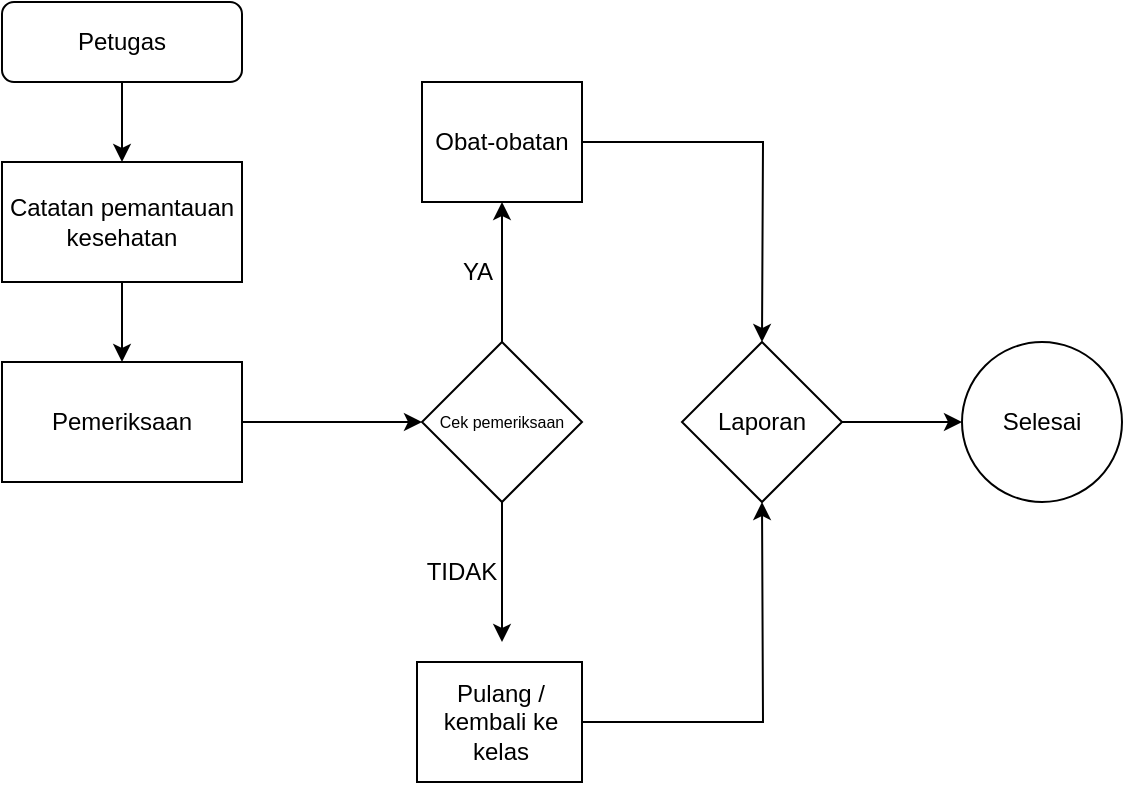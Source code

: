 <mxfile version="24.7.12">
  <diagram id="C5RBs43oDa-KdzZeNtuy" name="Page-1">
    <mxGraphModel dx="730" dy="430" grid="1" gridSize="10" guides="1" tooltips="1" connect="1" arrows="1" fold="1" page="1" pageScale="1" pageWidth="827" pageHeight="1169" math="0" shadow="0">
      <root>
        <mxCell id="WIyWlLk6GJQsqaUBKTNV-0" />
        <mxCell id="WIyWlLk6GJQsqaUBKTNV-1" parent="WIyWlLk6GJQsqaUBKTNV-0" />
        <mxCell id="APgPQnKji_UCCaK_Wg6U-4" value="" style="edgeStyle=orthogonalEdgeStyle;rounded=0;orthogonalLoop=1;jettySize=auto;html=1;" edge="1" parent="WIyWlLk6GJQsqaUBKTNV-1" source="WIyWlLk6GJQsqaUBKTNV-3" target="APgPQnKji_UCCaK_Wg6U-2">
          <mxGeometry relative="1" as="geometry" />
        </mxCell>
        <mxCell id="WIyWlLk6GJQsqaUBKTNV-3" value="Petugas" style="rounded=1;whiteSpace=wrap;html=1;fontSize=12;glass=0;strokeWidth=1;shadow=0;" parent="WIyWlLk6GJQsqaUBKTNV-1" vertex="1">
          <mxGeometry x="160" y="80" width="120" height="40" as="geometry" />
        </mxCell>
        <mxCell id="APgPQnKji_UCCaK_Wg6U-6" value="" style="edgeStyle=orthogonalEdgeStyle;rounded=0;orthogonalLoop=1;jettySize=auto;html=1;" edge="1" parent="WIyWlLk6GJQsqaUBKTNV-1" source="APgPQnKji_UCCaK_Wg6U-2" target="APgPQnKji_UCCaK_Wg6U-5">
          <mxGeometry relative="1" as="geometry" />
        </mxCell>
        <mxCell id="APgPQnKji_UCCaK_Wg6U-2" value="Catatan pemantauan kesehatan" style="rounded=0;whiteSpace=wrap;html=1;" vertex="1" parent="WIyWlLk6GJQsqaUBKTNV-1">
          <mxGeometry x="160" y="160" width="120" height="60" as="geometry" />
        </mxCell>
        <mxCell id="APgPQnKji_UCCaK_Wg6U-8" value="" style="edgeStyle=orthogonalEdgeStyle;rounded=0;orthogonalLoop=1;jettySize=auto;html=1;" edge="1" parent="WIyWlLk6GJQsqaUBKTNV-1" source="APgPQnKji_UCCaK_Wg6U-5" target="APgPQnKji_UCCaK_Wg6U-7">
          <mxGeometry relative="1" as="geometry" />
        </mxCell>
        <mxCell id="APgPQnKji_UCCaK_Wg6U-5" value="Pemeriksaan" style="rounded=0;whiteSpace=wrap;html=1;" vertex="1" parent="WIyWlLk6GJQsqaUBKTNV-1">
          <mxGeometry x="160" y="260" width="120" height="60" as="geometry" />
        </mxCell>
        <mxCell id="APgPQnKji_UCCaK_Wg6U-7" value="Cek pemeriksaan" style="rhombus;whiteSpace=wrap;html=1;rounded=0;fontSize=8;" vertex="1" parent="WIyWlLk6GJQsqaUBKTNV-1">
          <mxGeometry x="370" y="250" width="80" height="80" as="geometry" />
        </mxCell>
        <mxCell id="APgPQnKji_UCCaK_Wg6U-9" value="" style="endArrow=classic;html=1;rounded=0;exitX=0.5;exitY=0;exitDx=0;exitDy=0;entryX=0.5;entryY=1;entryDx=0;entryDy=0;" edge="1" parent="WIyWlLk6GJQsqaUBKTNV-1" source="APgPQnKji_UCCaK_Wg6U-7" target="APgPQnKji_UCCaK_Wg6U-10">
          <mxGeometry width="50" height="50" relative="1" as="geometry">
            <mxPoint x="400" y="230" as="sourcePoint" />
            <mxPoint x="410" y="205" as="targetPoint" />
          </mxGeometry>
        </mxCell>
        <mxCell id="APgPQnKji_UCCaK_Wg6U-16" style="edgeStyle=orthogonalEdgeStyle;rounded=0;orthogonalLoop=1;jettySize=auto;html=1;entryX=0.5;entryY=0;entryDx=0;entryDy=0;" edge="1" parent="WIyWlLk6GJQsqaUBKTNV-1" source="APgPQnKji_UCCaK_Wg6U-10">
          <mxGeometry relative="1" as="geometry">
            <mxPoint x="540" y="250" as="targetPoint" />
          </mxGeometry>
        </mxCell>
        <mxCell id="APgPQnKji_UCCaK_Wg6U-10" value="Obat-obatan" style="rounded=0;whiteSpace=wrap;html=1;" vertex="1" parent="WIyWlLk6GJQsqaUBKTNV-1">
          <mxGeometry x="370" y="120" width="80" height="60" as="geometry" />
        </mxCell>
        <mxCell id="APgPQnKji_UCCaK_Wg6U-11" value="" style="endArrow=classic;html=1;rounded=0;exitX=0.5;exitY=1;exitDx=0;exitDy=0;" edge="1" parent="WIyWlLk6GJQsqaUBKTNV-1" source="APgPQnKji_UCCaK_Wg6U-7">
          <mxGeometry width="50" height="50" relative="1" as="geometry">
            <mxPoint x="390" y="230" as="sourcePoint" />
            <mxPoint x="410" y="400" as="targetPoint" />
          </mxGeometry>
        </mxCell>
        <mxCell id="APgPQnKji_UCCaK_Wg6U-17" style="edgeStyle=orthogonalEdgeStyle;rounded=0;orthogonalLoop=1;jettySize=auto;html=1;entryX=0.5;entryY=1;entryDx=0;entryDy=0;" edge="1" parent="WIyWlLk6GJQsqaUBKTNV-1" source="APgPQnKji_UCCaK_Wg6U-12">
          <mxGeometry relative="1" as="geometry">
            <mxPoint x="540" y="330" as="targetPoint" />
          </mxGeometry>
        </mxCell>
        <mxCell id="APgPQnKji_UCCaK_Wg6U-12" value="Pulang / kembali ke kelas" style="rounded=0;whiteSpace=wrap;html=1;" vertex="1" parent="WIyWlLk6GJQsqaUBKTNV-1">
          <mxGeometry x="367.5" y="410" width="82.5" height="60" as="geometry" />
        </mxCell>
        <mxCell id="APgPQnKji_UCCaK_Wg6U-19" value="" style="edgeStyle=orthogonalEdgeStyle;rounded=0;orthogonalLoop=1;jettySize=auto;html=1;" edge="1" parent="WIyWlLk6GJQsqaUBKTNV-1" source="APgPQnKji_UCCaK_Wg6U-20" target="APgPQnKji_UCCaK_Wg6U-18">
          <mxGeometry relative="1" as="geometry">
            <mxPoint x="590" y="290" as="sourcePoint" />
          </mxGeometry>
        </mxCell>
        <mxCell id="APgPQnKji_UCCaK_Wg6U-18" value="Selesai" style="ellipse;whiteSpace=wrap;html=1;" vertex="1" parent="WIyWlLk6GJQsqaUBKTNV-1">
          <mxGeometry x="640" y="250" width="80" height="80" as="geometry" />
        </mxCell>
        <mxCell id="APgPQnKji_UCCaK_Wg6U-20" value="Laporan" style="rhombus;whiteSpace=wrap;html=1;rounded=0;" vertex="1" parent="WIyWlLk6GJQsqaUBKTNV-1">
          <mxGeometry x="500" y="250" width="80" height="80" as="geometry" />
        </mxCell>
        <mxCell id="APgPQnKji_UCCaK_Wg6U-22" value="YA" style="text;html=1;align=center;verticalAlign=middle;whiteSpace=wrap;rounded=0;" vertex="1" parent="WIyWlLk6GJQsqaUBKTNV-1">
          <mxGeometry x="367.5" y="200" width="60" height="30" as="geometry" />
        </mxCell>
        <mxCell id="APgPQnKji_UCCaK_Wg6U-23" value="TIDAK" style="text;html=1;align=center;verticalAlign=middle;whiteSpace=wrap;rounded=0;" vertex="1" parent="WIyWlLk6GJQsqaUBKTNV-1">
          <mxGeometry x="360" y="350" width="60" height="30" as="geometry" />
        </mxCell>
      </root>
    </mxGraphModel>
  </diagram>
</mxfile>
